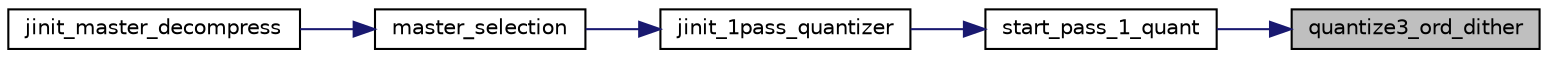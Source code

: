 digraph "quantize3_ord_dither"
{
 // LATEX_PDF_SIZE
  bgcolor="transparent";
  edge [fontname="Helvetica",fontsize="10",labelfontname="Helvetica",labelfontsize="10"];
  node [fontname="Helvetica",fontsize="10",shape=record];
  rankdir="RL";
  Node90 [label="quantize3_ord_dither",height=0.2,width=0.4,color="black", fillcolor="grey75", style="filled", fontcolor="black",tooltip=" "];
  Node90 -> Node91 [dir="back",color="midnightblue",fontsize="10",style="solid"];
  Node91 [label="start_pass_1_quant",height=0.2,width=0.4,color="black",URL="$jquant1_8c.html#ae04515d24a19343ba4d4c83f57aa7ead",tooltip=" "];
  Node91 -> Node92 [dir="back",color="midnightblue",fontsize="10",style="solid"];
  Node92 [label="jinit_1pass_quantizer",height=0.2,width=0.4,color="black",URL="$jquant1_8c.html#a5a9591c850cb268bdac2969f67602c03",tooltip=" "];
  Node92 -> Node93 [dir="back",color="midnightblue",fontsize="10",style="solid"];
  Node93 [label="master_selection",height=0.2,width=0.4,color="black",URL="$jdmaster_8c.html#a440a4f3af47f35f6dd2a353329bc3baf",tooltip=" "];
  Node93 -> Node94 [dir="back",color="midnightblue",fontsize="10",style="solid"];
  Node94 [label="jinit_master_decompress",height=0.2,width=0.4,color="black",URL="$jdmaster_8c.html#a103160e5ec5fd80c654e74f633b14818",tooltip=" "];
}
